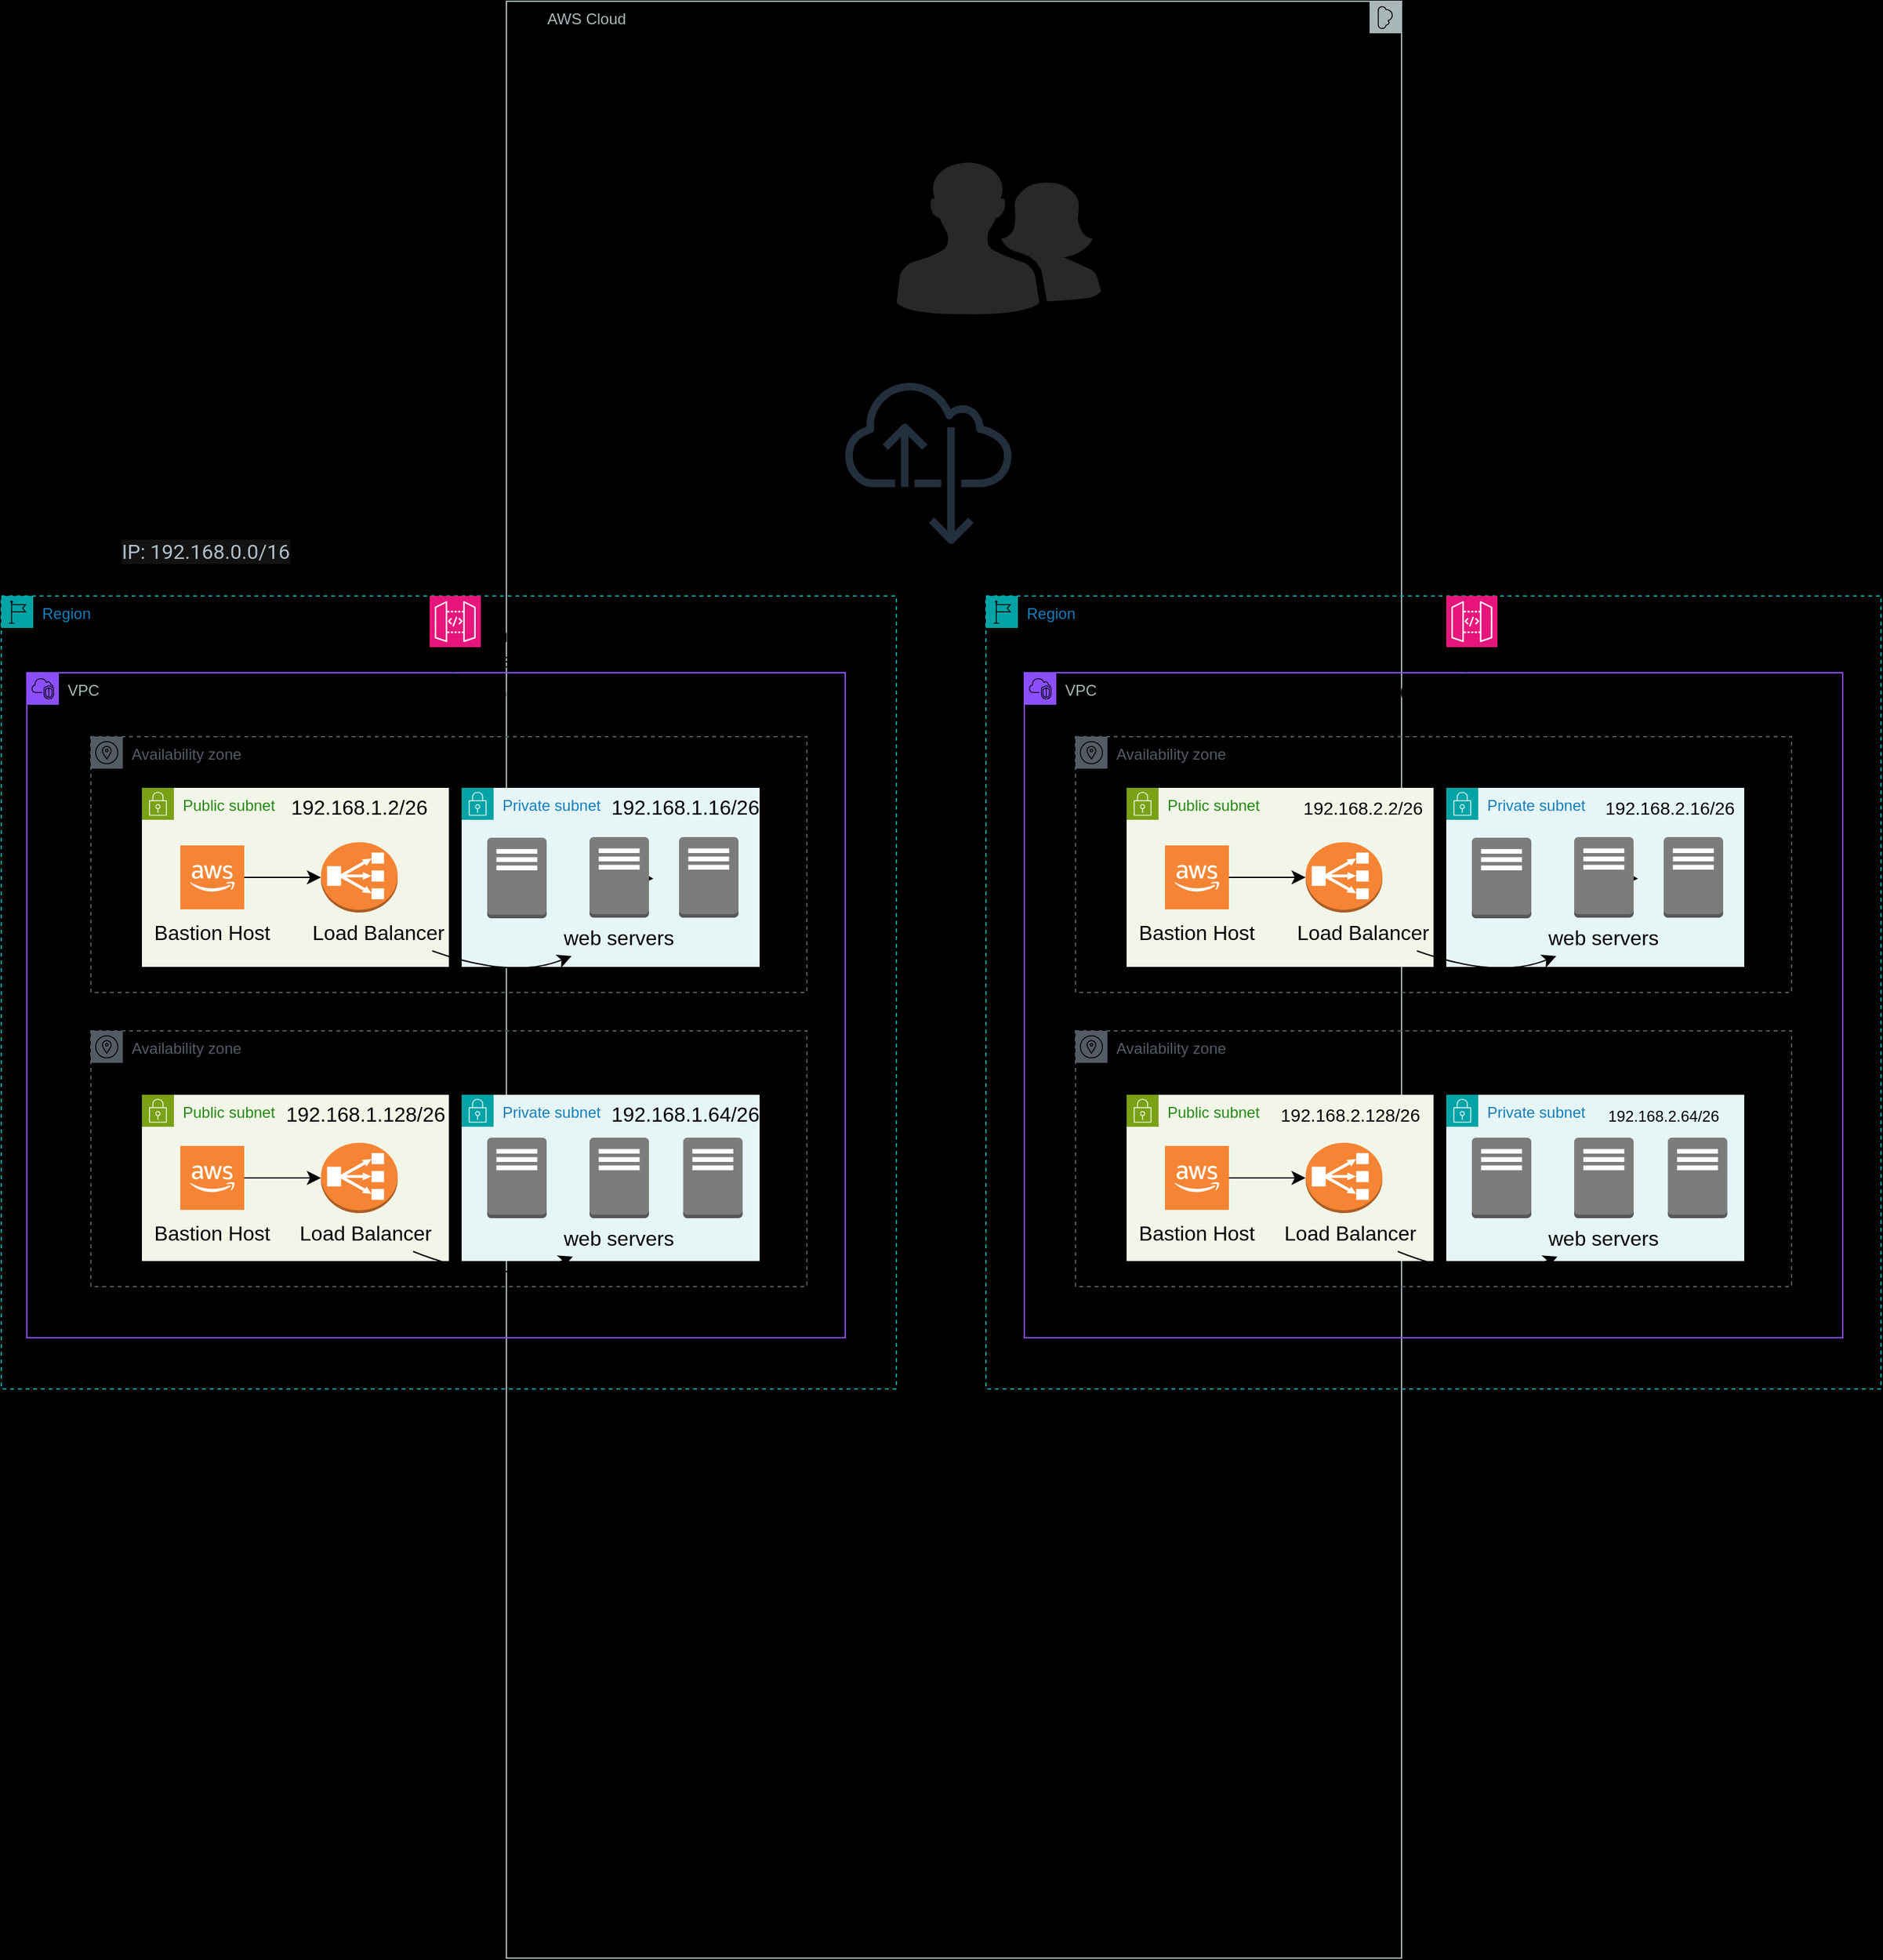 <mxfile version="26.2.13">
  <diagram name="Page-1" id="DRaX8vh2XQgeKRl0MnYT">
    <mxGraphModel dx="1122" dy="1158" grid="1" gridSize="10" guides="1" tooltips="1" connect="1" arrows="1" fold="1" page="0" pageScale="1" pageWidth="850" pageHeight="1100" background="light-dark(#000000,#000000)" math="0" shadow="0">
      <root>
        <mxCell id="0" />
        <mxCell id="1" parent="0" />
        <mxCell id="w3yPP5Zh4euitOC8Kssg-12" value="AWS Cloud" style="sketch=0;outlineConnect=0;gradientColor=none;html=1;whiteSpace=wrap;fontSize=12;fontStyle=0;shape=mxgraph.aws4.group;grIcon=mxgraph.aws4.group_aws_cloud;strokeColor=#AAB7B8;fillColor=none;verticalAlign=top;align=left;spacingLeft=30;fontColor=#AAB7B8;dashed=0;direction=south;" parent="1" vertex="1">
          <mxGeometry x="445" y="-135" width="700" height="1530" as="geometry" />
        </mxCell>
        <mxCell id="w3yPP5Zh4euitOC8Kssg-16" value="VPC" style="points=[[0,0],[0.25,0],[0.5,0],[0.75,0],[1,0],[1,0.25],[1,0.5],[1,0.75],[1,1],[0.75,1],[0.5,1],[0.25,1],[0,1],[0,0.75],[0,0.5],[0,0.25]];outlineConnect=0;gradientColor=none;html=1;whiteSpace=wrap;fontSize=12;fontStyle=0;container=1;pointerEvents=0;collapsible=0;recursiveResize=0;shape=mxgraph.aws4.group;grIcon=mxgraph.aws4.group_vpc2;strokeColor=#8C4FFF;fillColor=none;verticalAlign=top;align=left;spacingLeft=30;fontColor=#AAB7B8;dashed=0;" parent="1" vertex="1">
          <mxGeometry x="70" y="390" width="640" height="520" as="geometry" />
        </mxCell>
        <mxCell id="w3yPP5Zh4euitOC8Kssg-17" value="Region" style="points=[[0,0],[0.25,0],[0.5,0],[0.75,0],[1,0],[1,0.25],[1,0.5],[1,0.75],[1,1],[0.75,1],[0.5,1],[0.25,1],[0,1],[0,0.75],[0,0.5],[0,0.25]];outlineConnect=0;gradientColor=none;html=1;whiteSpace=wrap;fontSize=12;fontStyle=0;container=1;pointerEvents=0;collapsible=0;recursiveResize=0;shape=mxgraph.aws4.group;grIcon=mxgraph.aws4.group_region;strokeColor=#00A4A6;fillColor=none;verticalAlign=top;align=left;spacingLeft=30;fontColor=#147EBA;dashed=1;" parent="1" vertex="1">
          <mxGeometry x="50" y="330" width="700" height="620" as="geometry" />
        </mxCell>
        <mxCell id="w3yPP5Zh4euitOC8Kssg-19" value="Availability zone" style="sketch=0;outlineConnect=0;gradientColor=none;html=1;whiteSpace=wrap;fontSize=12;fontStyle=0;shape=mxgraph.aws4.group;grIcon=mxgraph.aws4.group_availability_zone;strokeColor=#545B64;fillColor=none;verticalAlign=top;align=left;spacingLeft=30;fontColor=#545B64;dashed=1;" parent="w3yPP5Zh4euitOC8Kssg-17" vertex="1">
          <mxGeometry x="70" y="110" width="560" height="200" as="geometry" />
        </mxCell>
        <mxCell id="w3yPP5Zh4euitOC8Kssg-20" value="Availability zone" style="sketch=0;outlineConnect=0;gradientColor=none;html=1;whiteSpace=wrap;fontSize=12;fontStyle=0;shape=mxgraph.aws4.group;grIcon=mxgraph.aws4.group_availability_zone;strokeColor=#545B64;fillColor=none;verticalAlign=top;align=left;spacingLeft=30;fontColor=#545B64;dashed=1;" parent="w3yPP5Zh4euitOC8Kssg-17" vertex="1">
          <mxGeometry x="70" y="340" width="560" height="200" as="geometry" />
        </mxCell>
        <mxCell id="w3yPP5Zh4euitOC8Kssg-21" value="Public subnet" style="points=[[0,0],[0.25,0],[0.5,0],[0.75,0],[1,0],[1,0.25],[1,0.5],[1,0.75],[1,1],[0.75,1],[0.5,1],[0.25,1],[0,1],[0,0.75],[0,0.5],[0,0.25]];outlineConnect=0;gradientColor=none;html=1;whiteSpace=wrap;fontSize=12;fontStyle=0;container=1;pointerEvents=0;collapsible=0;recursiveResize=0;shape=mxgraph.aws4.group;grIcon=mxgraph.aws4.group_security_group;grStroke=0;strokeColor=#7AA116;fillColor=#F2F6E8;verticalAlign=top;align=left;spacingLeft=30;fontColor=#248814;dashed=0;" parent="w3yPP5Zh4euitOC8Kssg-17" vertex="1">
          <mxGeometry x="110" y="150" width="240" height="140" as="geometry" />
        </mxCell>
        <mxCell id="w3yPP5Zh4euitOC8Kssg-25" value="" style="outlineConnect=0;dashed=0;verticalLabelPosition=bottom;verticalAlign=top;align=center;html=1;shape=mxgraph.aws3.cloud_2;fillColor=#F58534;gradientColor=none;" parent="w3yPP5Zh4euitOC8Kssg-21" vertex="1">
          <mxGeometry x="30" y="45" width="50" height="50" as="geometry" />
        </mxCell>
        <mxCell id="w3yPP5Zh4euitOC8Kssg-23" value="Private subnet" style="points=[[0,0],[0.25,0],[0.5,0],[0.75,0],[1,0],[1,0.25],[1,0.5],[1,0.75],[1,1],[0.75,1],[0.5,1],[0.25,1],[0,1],[0,0.75],[0,0.5],[0,0.25]];outlineConnect=0;gradientColor=none;html=1;whiteSpace=wrap;fontSize=12;fontStyle=0;container=1;pointerEvents=0;collapsible=0;recursiveResize=0;shape=mxgraph.aws4.group;grIcon=mxgraph.aws4.group_security_group;grStroke=0;strokeColor=#00A4A6;fillColor=#E6F6F7;verticalAlign=top;align=left;spacingLeft=30;fontColor=#147EBA;dashed=0;" parent="w3yPP5Zh4euitOC8Kssg-17" vertex="1">
          <mxGeometry x="360" y="150" width="233" height="140" as="geometry" />
        </mxCell>
        <mxCell id="w3yPP5Zh4euitOC8Kssg-28" value="" style="edgeStyle=none;curved=1;rounded=0;orthogonalLoop=1;jettySize=auto;html=1;fontSize=12;startSize=8;endSize=8;" parent="w3yPP5Zh4euitOC8Kssg-23" source="w3yPP5Zh4euitOC8Kssg-29" edge="1">
          <mxGeometry relative="1" as="geometry">
            <mxPoint x="150" y="71" as="targetPoint" />
          </mxGeometry>
        </mxCell>
        <mxCell id="w3yPP5Zh4euitOC8Kssg-26" value="" style="outlineConnect=0;dashed=0;verticalLabelPosition=bottom;verticalAlign=top;align=center;html=1;shape=mxgraph.aws3.traditional_server;fillColor=#7D7C7C;gradientColor=none;" parent="w3yPP5Zh4euitOC8Kssg-23" vertex="1">
          <mxGeometry x="20" y="39" width="46.5" height="63" as="geometry" />
        </mxCell>
        <mxCell id="w3yPP5Zh4euitOC8Kssg-27" value="" style="outlineConnect=0;dashed=0;verticalLabelPosition=bottom;verticalAlign=top;align=center;html=1;shape=mxgraph.aws3.traditional_server;fillColor=#7D7C7C;gradientColor=none;" parent="w3yPP5Zh4euitOC8Kssg-23" vertex="1">
          <mxGeometry x="170" y="38.5" width="46.5" height="63" as="geometry" />
        </mxCell>
        <mxCell id="w3yPP5Zh4euitOC8Kssg-29" value="" style="outlineConnect=0;dashed=0;verticalLabelPosition=bottom;verticalAlign=top;align=center;html=1;shape=mxgraph.aws3.traditional_server;fillColor=#7D7C7C;gradientColor=none;" parent="w3yPP5Zh4euitOC8Kssg-23" vertex="1">
          <mxGeometry x="100" y="38.5" width="46.5" height="63" as="geometry" />
        </mxCell>
        <mxCell id="w3yPP5Zh4euitOC8Kssg-24" value="" style="outlineConnect=0;dashed=0;verticalLabelPosition=bottom;verticalAlign=top;align=center;html=1;shape=mxgraph.aws3.classic_load_balancer;fillColor=#F58534;gradientColor=none;" parent="w3yPP5Zh4euitOC8Kssg-17" vertex="1">
          <mxGeometry x="250" y="192.5" width="60" height="55" as="geometry" />
        </mxCell>
        <mxCell id="w3yPP5Zh4euitOC8Kssg-33" value="" style="edgeStyle=none;curved=1;rounded=0;orthogonalLoop=1;jettySize=auto;html=1;fontSize=12;startSize=8;endSize=8;" parent="w3yPP5Zh4euitOC8Kssg-17" source="w3yPP5Zh4euitOC8Kssg-25" target="w3yPP5Zh4euitOC8Kssg-24" edge="1">
          <mxGeometry relative="1" as="geometry" />
        </mxCell>
        <mxCell id="w3yPP5Zh4euitOC8Kssg-34" value="Bastion Host" style="text;strokeColor=none;fillColor=none;html=1;align=center;verticalAlign=middle;whiteSpace=wrap;rounded=0;fontSize=16;" parent="w3yPP5Zh4euitOC8Kssg-17" vertex="1">
          <mxGeometry x="110" y="247.5" width="110" height="30" as="geometry" />
        </mxCell>
        <mxCell id="w3yPP5Zh4euitOC8Kssg-95" value="" style="edgeStyle=none;curved=1;rounded=0;orthogonalLoop=1;jettySize=auto;html=1;fontSize=12;startSize=8;endSize=8;" parent="w3yPP5Zh4euitOC8Kssg-17" source="w3yPP5Zh4euitOC8Kssg-35" target="w3yPP5Zh4euitOC8Kssg-36" edge="1">
          <mxGeometry relative="1" as="geometry">
            <Array as="points">
              <mxPoint x="400" y="300" />
            </Array>
          </mxGeometry>
        </mxCell>
        <mxCell id="w3yPP5Zh4euitOC8Kssg-35" value="Load Balancer" style="text;strokeColor=none;fillColor=none;html=1;align=center;verticalAlign=middle;whiteSpace=wrap;rounded=0;fontSize=16;" parent="w3yPP5Zh4euitOC8Kssg-17" vertex="1">
          <mxGeometry x="230" y="247.5" width="130" height="30" as="geometry" />
        </mxCell>
        <mxCell id="w3yPP5Zh4euitOC8Kssg-36" value="web servers" style="text;strokeColor=none;fillColor=none;html=1;align=center;verticalAlign=middle;whiteSpace=wrap;rounded=0;fontSize=16;" parent="w3yPP5Zh4euitOC8Kssg-17" vertex="1">
          <mxGeometry x="433.25" y="251.5" width="100" height="30" as="geometry" />
        </mxCell>
        <mxCell id="w3yPP5Zh4euitOC8Kssg-111" value="Public subnet" style="points=[[0,0],[0.25,0],[0.5,0],[0.75,0],[1,0],[1,0.25],[1,0.5],[1,0.75],[1,1],[0.75,1],[0.5,1],[0.25,1],[0,1],[0,0.75],[0,0.5],[0,0.25]];outlineConnect=0;gradientColor=none;html=1;whiteSpace=wrap;fontSize=12;fontStyle=0;container=1;pointerEvents=0;collapsible=0;recursiveResize=0;shape=mxgraph.aws4.group;grIcon=mxgraph.aws4.group_security_group;grStroke=0;strokeColor=#7AA116;fillColor=#F2F6E8;verticalAlign=top;align=left;spacingLeft=30;fontColor=#248814;dashed=0;" parent="w3yPP5Zh4euitOC8Kssg-17" vertex="1">
          <mxGeometry x="110" y="390" width="240" height="130" as="geometry" />
        </mxCell>
        <mxCell id="w3yPP5Zh4euitOC8Kssg-114" value="" style="outlineConnect=0;dashed=0;verticalLabelPosition=bottom;verticalAlign=top;align=center;html=1;shape=mxgraph.aws3.cloud_2;fillColor=#F58534;gradientColor=none;" parent="w3yPP5Zh4euitOC8Kssg-111" vertex="1">
          <mxGeometry x="30" y="40" width="50" height="50" as="geometry" />
        </mxCell>
        <mxCell id="XxBnNCMZjYWkJaXcYATF-3" value="192.168.1.128/26" style="text;strokeColor=none;fillColor=none;html=1;align=center;verticalAlign=middle;whiteSpace=wrap;rounded=0;fontSize=16;" vertex="1" parent="w3yPP5Zh4euitOC8Kssg-111">
          <mxGeometry x="120" width="110" height="30" as="geometry" />
        </mxCell>
        <mxCell id="w3yPP5Zh4euitOC8Kssg-113" value="Private subnet" style="points=[[0,0],[0.25,0],[0.5,0],[0.75,0],[1,0],[1,0.25],[1,0.5],[1,0.75],[1,1],[0.75,1],[0.5,1],[0.25,1],[0,1],[0,0.75],[0,0.5],[0,0.25]];outlineConnect=0;gradientColor=none;html=1;whiteSpace=wrap;fontSize=12;fontStyle=0;container=1;pointerEvents=0;collapsible=0;recursiveResize=0;shape=mxgraph.aws4.group;grIcon=mxgraph.aws4.group_security_group;grStroke=0;strokeColor=#00A4A6;fillColor=#E6F6F7;verticalAlign=top;align=left;spacingLeft=30;fontColor=#147EBA;dashed=0;" parent="w3yPP5Zh4euitOC8Kssg-17" vertex="1">
          <mxGeometry x="360" y="390" width="233" height="130" as="geometry" />
        </mxCell>
        <mxCell id="w3yPP5Zh4euitOC8Kssg-139" value="" style="outlineConnect=0;dashed=0;verticalLabelPosition=bottom;verticalAlign=top;align=center;html=1;shape=mxgraph.aws3.traditional_server;fillColor=#7D7C7C;gradientColor=none;" parent="w3yPP5Zh4euitOC8Kssg-113" vertex="1">
          <mxGeometry x="173.25" y="33.5" width="46.5" height="63" as="geometry" />
        </mxCell>
        <mxCell id="w3yPP5Zh4euitOC8Kssg-138" value="" style="outlineConnect=0;dashed=0;verticalLabelPosition=bottom;verticalAlign=top;align=center;html=1;shape=mxgraph.aws3.traditional_server;fillColor=#7D7C7C;gradientColor=none;" parent="w3yPP5Zh4euitOC8Kssg-113" vertex="1">
          <mxGeometry x="100" y="33.5" width="46.5" height="63" as="geometry" />
        </mxCell>
        <mxCell id="w3yPP5Zh4euitOC8Kssg-115" value="" style="outlineConnect=0;dashed=0;verticalLabelPosition=bottom;verticalAlign=top;align=center;html=1;shape=mxgraph.aws3.classic_load_balancer;fillColor=#F58534;gradientColor=none;" parent="w3yPP5Zh4euitOC8Kssg-17" vertex="1">
          <mxGeometry x="250" y="427.5" width="60" height="55" as="geometry" />
        </mxCell>
        <mxCell id="w3yPP5Zh4euitOC8Kssg-116" value="" style="outlineConnect=0;dashed=0;verticalLabelPosition=bottom;verticalAlign=top;align=center;html=1;shape=mxgraph.aws3.traditional_server;fillColor=#7D7C7C;gradientColor=none;" parent="w3yPP5Zh4euitOC8Kssg-17" vertex="1">
          <mxGeometry x="380" y="423.5" width="46.5" height="63" as="geometry" />
        </mxCell>
        <mxCell id="w3yPP5Zh4euitOC8Kssg-140" value="Bastion Host" style="text;strokeColor=none;fillColor=none;html=1;align=center;verticalAlign=middle;whiteSpace=wrap;rounded=0;fontSize=16;" parent="w3yPP5Zh4euitOC8Kssg-17" vertex="1">
          <mxGeometry x="110" y="482.5" width="110" height="30" as="geometry" />
        </mxCell>
        <mxCell id="w3yPP5Zh4euitOC8Kssg-143" value="" style="edgeStyle=none;curved=1;rounded=0;orthogonalLoop=1;jettySize=auto;html=1;fontSize=12;startSize=8;endSize=8;" parent="w3yPP5Zh4euitOC8Kssg-17" source="w3yPP5Zh4euitOC8Kssg-141" target="w3yPP5Zh4euitOC8Kssg-142" edge="1">
          <mxGeometry relative="1" as="geometry">
            <Array as="points">
              <mxPoint x="390" y="540" />
            </Array>
          </mxGeometry>
        </mxCell>
        <mxCell id="w3yPP5Zh4euitOC8Kssg-141" value="Load Balancer" style="text;strokeColor=none;fillColor=none;html=1;align=center;verticalAlign=middle;whiteSpace=wrap;rounded=0;fontSize=16;" parent="w3yPP5Zh4euitOC8Kssg-17" vertex="1">
          <mxGeometry x="220" y="482.5" width="130" height="30" as="geometry" />
        </mxCell>
        <mxCell id="w3yPP5Zh4euitOC8Kssg-142" value="web servers" style="text;strokeColor=none;fillColor=none;html=1;align=center;verticalAlign=middle;whiteSpace=wrap;rounded=0;fontSize=16;" parent="w3yPP5Zh4euitOC8Kssg-17" vertex="1">
          <mxGeometry x="433.25" y="486.5" width="100" height="30" as="geometry" />
        </mxCell>
        <mxCell id="w3yPP5Zh4euitOC8Kssg-145" value="" style="edgeStyle=none;curved=1;rounded=0;orthogonalLoop=1;jettySize=auto;html=1;fontSize=12;startSize=8;endSize=8;" parent="w3yPP5Zh4euitOC8Kssg-17" source="w3yPP5Zh4euitOC8Kssg-114" target="w3yPP5Zh4euitOC8Kssg-115" edge="1">
          <mxGeometry relative="1" as="geometry" />
        </mxCell>
        <mxCell id="w3yPP5Zh4euitOC8Kssg-179" value="" style="sketch=0;points=[[0,0,0],[0.25,0,0],[0.5,0,0],[0.75,0,0],[1,0,0],[0,1,0],[0.25,1,0],[0.5,1,0],[0.75,1,0],[1,1,0],[0,0.25,0],[0,0.5,0],[0,0.75,0],[1,0.25,0],[1,0.5,0],[1,0.75,0]];outlineConnect=0;fontColor=#232F3E;fillColor=#E7157B;strokeColor=#ffffff;dashed=0;verticalLabelPosition=bottom;verticalAlign=top;align=center;html=1;fontSize=12;fontStyle=0;aspect=fixed;shape=mxgraph.aws4.resourceIcon;resIcon=mxgraph.aws4.api_gateway;" parent="w3yPP5Zh4euitOC8Kssg-17" vertex="1">
          <mxGeometry x="335" width="40" height="40" as="geometry" />
        </mxCell>
        <mxCell id="w3yPP5Zh4euitOC8Kssg-183" value="Canada Central Region" style="text;strokeColor=none;fillColor=none;html=1;align=center;verticalAlign=middle;whiteSpace=wrap;rounded=0;fontSize=16;" parent="w3yPP5Zh4euitOC8Kssg-17" vertex="1">
          <mxGeometry x="85" width="175" height="30" as="geometry" />
        </mxCell>
        <mxCell id="XxBnNCMZjYWkJaXcYATF-1" value="192.168.1.2/26" style="text;strokeColor=none;fillColor=none;html=1;align=center;verticalAlign=middle;whiteSpace=wrap;rounded=0;fontSize=16;" vertex="1" parent="w3yPP5Zh4euitOC8Kssg-17">
          <mxGeometry x="225" y="150" width="110" height="30" as="geometry" />
        </mxCell>
        <mxCell id="XxBnNCMZjYWkJaXcYATF-2" value="192.168.1.16/26" style="text;strokeColor=none;fillColor=none;html=1;align=center;verticalAlign=middle;whiteSpace=wrap;rounded=0;fontSize=16;" vertex="1" parent="w3yPP5Zh4euitOC8Kssg-17">
          <mxGeometry x="480" y="150" width="110" height="30" as="geometry" />
        </mxCell>
        <mxCell id="XxBnNCMZjYWkJaXcYATF-4" value="192.168.1.64/26" style="text;strokeColor=none;fillColor=none;html=1;align=center;verticalAlign=middle;whiteSpace=wrap;rounded=0;fontSize=16;" vertex="1" parent="w3yPP5Zh4euitOC8Kssg-17">
          <mxGeometry x="480" y="390" width="110" height="30" as="geometry" />
        </mxCell>
        <mxCell id="XxBnNCMZjYWkJaXcYATF-5" style="edgeStyle=none;curved=1;rounded=0;orthogonalLoop=1;jettySize=auto;html=1;exitX=0.5;exitY=0;exitDx=0;exitDy=0;fontSize=12;startSize=8;endSize=8;" edge="1" parent="w3yPP5Zh4euitOC8Kssg-17" source="XxBnNCMZjYWkJaXcYATF-4" target="XxBnNCMZjYWkJaXcYATF-4">
          <mxGeometry relative="1" as="geometry" />
        </mxCell>
        <mxCell id="w3yPP5Zh4euitOC8Kssg-146" value="Region" style="points=[[0,0],[0.25,0],[0.5,0],[0.75,0],[1,0],[1,0.25],[1,0.5],[1,0.75],[1,1],[0.75,1],[0.5,1],[0.25,1],[0,1],[0,0.75],[0,0.5],[0,0.25]];outlineConnect=0;gradientColor=none;html=1;whiteSpace=wrap;fontSize=12;fontStyle=0;container=1;pointerEvents=0;collapsible=0;recursiveResize=0;shape=mxgraph.aws4.group;grIcon=mxgraph.aws4.group_region;strokeColor=#00A4A6;fillColor=none;verticalAlign=top;align=left;spacingLeft=30;fontColor=#147EBA;dashed=1;" parent="1" vertex="1">
          <mxGeometry x="820" y="330" width="700" height="620" as="geometry" />
        </mxCell>
        <mxCell id="w3yPP5Zh4euitOC8Kssg-147" value="Availability zone" style="sketch=0;outlineConnect=0;gradientColor=none;html=1;whiteSpace=wrap;fontSize=12;fontStyle=0;shape=mxgraph.aws4.group;grIcon=mxgraph.aws4.group_availability_zone;strokeColor=#545B64;fillColor=none;verticalAlign=top;align=left;spacingLeft=30;fontColor=#545B64;dashed=1;" parent="w3yPP5Zh4euitOC8Kssg-146" vertex="1">
          <mxGeometry x="70" y="110" width="560" height="200" as="geometry" />
        </mxCell>
        <mxCell id="w3yPP5Zh4euitOC8Kssg-148" value="Availability zone" style="sketch=0;outlineConnect=0;gradientColor=none;html=1;whiteSpace=wrap;fontSize=12;fontStyle=0;shape=mxgraph.aws4.group;grIcon=mxgraph.aws4.group_availability_zone;strokeColor=#545B64;fillColor=none;verticalAlign=top;align=left;spacingLeft=30;fontColor=#545B64;dashed=1;" parent="w3yPP5Zh4euitOC8Kssg-146" vertex="1">
          <mxGeometry x="70" y="340" width="560" height="200" as="geometry" />
        </mxCell>
        <mxCell id="w3yPP5Zh4euitOC8Kssg-149" value="Public subnet" style="points=[[0,0],[0.25,0],[0.5,0],[0.75,0],[1,0],[1,0.25],[1,0.5],[1,0.75],[1,1],[0.75,1],[0.5,1],[0.25,1],[0,1],[0,0.75],[0,0.5],[0,0.25]];outlineConnect=0;gradientColor=none;html=1;whiteSpace=wrap;fontSize=12;fontStyle=0;container=1;pointerEvents=0;collapsible=0;recursiveResize=0;shape=mxgraph.aws4.group;grIcon=mxgraph.aws4.group_security_group;grStroke=0;strokeColor=#7AA116;fillColor=#F2F6E8;verticalAlign=top;align=left;spacingLeft=30;fontColor=#248814;dashed=0;" parent="w3yPP5Zh4euitOC8Kssg-146" vertex="1">
          <mxGeometry x="110" y="150" width="240" height="140" as="geometry" />
        </mxCell>
        <mxCell id="w3yPP5Zh4euitOC8Kssg-150" value="" style="outlineConnect=0;dashed=0;verticalLabelPosition=bottom;verticalAlign=top;align=center;html=1;shape=mxgraph.aws3.cloud_2;fillColor=#F58534;gradientColor=none;" parent="w3yPP5Zh4euitOC8Kssg-149" vertex="1">
          <mxGeometry x="30" y="45" width="50" height="50" as="geometry" />
        </mxCell>
        <mxCell id="w3yPP5Zh4euitOC8Kssg-151" value="Private subnet" style="points=[[0,0],[0.25,0],[0.5,0],[0.75,0],[1,0],[1,0.25],[1,0.5],[1,0.75],[1,1],[0.75,1],[0.5,1],[0.25,1],[0,1],[0,0.75],[0,0.5],[0,0.25]];outlineConnect=0;gradientColor=none;html=1;whiteSpace=wrap;fontSize=12;fontStyle=0;container=1;pointerEvents=0;collapsible=0;recursiveResize=0;shape=mxgraph.aws4.group;grIcon=mxgraph.aws4.group_security_group;grStroke=0;strokeColor=#00A4A6;fillColor=#E6F6F7;verticalAlign=top;align=left;spacingLeft=30;fontColor=#147EBA;dashed=0;" parent="w3yPP5Zh4euitOC8Kssg-146" vertex="1">
          <mxGeometry x="360" y="150" width="233" height="140" as="geometry" />
        </mxCell>
        <mxCell id="w3yPP5Zh4euitOC8Kssg-152" value="" style="edgeStyle=none;curved=1;rounded=0;orthogonalLoop=1;jettySize=auto;html=1;fontSize=12;startSize=8;endSize=8;" parent="w3yPP5Zh4euitOC8Kssg-151" source="w3yPP5Zh4euitOC8Kssg-155" edge="1">
          <mxGeometry relative="1" as="geometry">
            <mxPoint x="150" y="71" as="targetPoint" />
          </mxGeometry>
        </mxCell>
        <mxCell id="w3yPP5Zh4euitOC8Kssg-153" value="" style="outlineConnect=0;dashed=0;verticalLabelPosition=bottom;verticalAlign=top;align=center;html=1;shape=mxgraph.aws3.traditional_server;fillColor=#7D7C7C;gradientColor=none;" parent="w3yPP5Zh4euitOC8Kssg-151" vertex="1">
          <mxGeometry x="20" y="39" width="46.5" height="63" as="geometry" />
        </mxCell>
        <mxCell id="w3yPP5Zh4euitOC8Kssg-154" value="" style="outlineConnect=0;dashed=0;verticalLabelPosition=bottom;verticalAlign=top;align=center;html=1;shape=mxgraph.aws3.traditional_server;fillColor=#7D7C7C;gradientColor=none;" parent="w3yPP5Zh4euitOC8Kssg-151" vertex="1">
          <mxGeometry x="170" y="38.5" width="46.5" height="63" as="geometry" />
        </mxCell>
        <mxCell id="w3yPP5Zh4euitOC8Kssg-155" value="" style="outlineConnect=0;dashed=0;verticalLabelPosition=bottom;verticalAlign=top;align=center;html=1;shape=mxgraph.aws3.traditional_server;fillColor=#7D7C7C;gradientColor=none;" parent="w3yPP5Zh4euitOC8Kssg-151" vertex="1">
          <mxGeometry x="100" y="38.5" width="46.5" height="63" as="geometry" />
        </mxCell>
        <mxCell id="w3yPP5Zh4euitOC8Kssg-156" value="" style="outlineConnect=0;dashed=0;verticalLabelPosition=bottom;verticalAlign=top;align=center;html=1;shape=mxgraph.aws3.classic_load_balancer;fillColor=#F58534;gradientColor=none;" parent="w3yPP5Zh4euitOC8Kssg-146" vertex="1">
          <mxGeometry x="250" y="192.5" width="60" height="55" as="geometry" />
        </mxCell>
        <mxCell id="w3yPP5Zh4euitOC8Kssg-157" value="" style="edgeStyle=none;curved=1;rounded=0;orthogonalLoop=1;jettySize=auto;html=1;fontSize=12;startSize=8;endSize=8;" parent="w3yPP5Zh4euitOC8Kssg-146" source="w3yPP5Zh4euitOC8Kssg-150" target="w3yPP5Zh4euitOC8Kssg-156" edge="1">
          <mxGeometry relative="1" as="geometry" />
        </mxCell>
        <mxCell id="w3yPP5Zh4euitOC8Kssg-158" value="Bastion Host" style="text;strokeColor=none;fillColor=none;html=1;align=center;verticalAlign=middle;whiteSpace=wrap;rounded=0;fontSize=16;" parent="w3yPP5Zh4euitOC8Kssg-146" vertex="1">
          <mxGeometry x="110" y="247.5" width="110" height="30" as="geometry" />
        </mxCell>
        <mxCell id="w3yPP5Zh4euitOC8Kssg-159" value="" style="edgeStyle=none;curved=1;rounded=0;orthogonalLoop=1;jettySize=auto;html=1;fontSize=12;startSize=8;endSize=8;" parent="w3yPP5Zh4euitOC8Kssg-146" source="w3yPP5Zh4euitOC8Kssg-160" target="w3yPP5Zh4euitOC8Kssg-161" edge="1">
          <mxGeometry relative="1" as="geometry">
            <Array as="points">
              <mxPoint x="400" y="300" />
            </Array>
          </mxGeometry>
        </mxCell>
        <mxCell id="w3yPP5Zh4euitOC8Kssg-160" value="Load Balancer" style="text;strokeColor=none;fillColor=none;html=1;align=center;verticalAlign=middle;whiteSpace=wrap;rounded=0;fontSize=16;" parent="w3yPP5Zh4euitOC8Kssg-146" vertex="1">
          <mxGeometry x="230" y="247.5" width="130" height="30" as="geometry" />
        </mxCell>
        <mxCell id="w3yPP5Zh4euitOC8Kssg-161" value="web servers" style="text;strokeColor=none;fillColor=none;html=1;align=center;verticalAlign=middle;whiteSpace=wrap;rounded=0;fontSize=16;" parent="w3yPP5Zh4euitOC8Kssg-146" vertex="1">
          <mxGeometry x="433.25" y="251.5" width="100" height="30" as="geometry" />
        </mxCell>
        <mxCell id="w3yPP5Zh4euitOC8Kssg-162" value="Public subnet" style="points=[[0,0],[0.25,0],[0.5,0],[0.75,0],[1,0],[1,0.25],[1,0.5],[1,0.75],[1,1],[0.75,1],[0.5,1],[0.25,1],[0,1],[0,0.75],[0,0.5],[0,0.25]];outlineConnect=0;gradientColor=none;html=1;whiteSpace=wrap;fontSize=12;fontStyle=0;container=1;pointerEvents=0;collapsible=0;recursiveResize=0;shape=mxgraph.aws4.group;grIcon=mxgraph.aws4.group_security_group;grStroke=0;strokeColor=#7AA116;fillColor=#F2F6E8;verticalAlign=top;align=left;spacingLeft=30;fontColor=#248814;dashed=0;" parent="w3yPP5Zh4euitOC8Kssg-146" vertex="1">
          <mxGeometry x="110" y="390" width="240" height="130" as="geometry" />
        </mxCell>
        <mxCell id="w3yPP5Zh4euitOC8Kssg-163" value="" style="outlineConnect=0;dashed=0;verticalLabelPosition=bottom;verticalAlign=top;align=center;html=1;shape=mxgraph.aws3.cloud_2;fillColor=#F58534;gradientColor=none;" parent="w3yPP5Zh4euitOC8Kssg-162" vertex="1">
          <mxGeometry x="30" y="40" width="50" height="50" as="geometry" />
        </mxCell>
        <mxCell id="w3yPP5Zh4euitOC8Kssg-164" value="Private subnet" style="points=[[0,0],[0.25,0],[0.5,0],[0.75,0],[1,0],[1,0.25],[1,0.5],[1,0.75],[1,1],[0.75,1],[0.5,1],[0.25,1],[0,1],[0,0.75],[0,0.5],[0,0.25]];outlineConnect=0;gradientColor=none;html=1;whiteSpace=wrap;fontSize=12;fontStyle=0;container=1;pointerEvents=0;collapsible=0;recursiveResize=0;shape=mxgraph.aws4.group;grIcon=mxgraph.aws4.group_security_group;grStroke=0;strokeColor=#00A4A6;fillColor=#E6F6F7;verticalAlign=top;align=left;spacingLeft=30;fontColor=#147EBA;dashed=0;" parent="w3yPP5Zh4euitOC8Kssg-146" vertex="1">
          <mxGeometry x="360" y="390" width="233" height="130" as="geometry" />
        </mxCell>
        <mxCell id="w3yPP5Zh4euitOC8Kssg-165" value="" style="outlineConnect=0;dashed=0;verticalLabelPosition=bottom;verticalAlign=top;align=center;html=1;shape=mxgraph.aws3.traditional_server;fillColor=#7D7C7C;gradientColor=none;" parent="w3yPP5Zh4euitOC8Kssg-164" vertex="1">
          <mxGeometry x="173.25" y="33.5" width="46.5" height="63" as="geometry" />
        </mxCell>
        <mxCell id="w3yPP5Zh4euitOC8Kssg-166" value="" style="outlineConnect=0;dashed=0;verticalLabelPosition=bottom;verticalAlign=top;align=center;html=1;shape=mxgraph.aws3.traditional_server;fillColor=#7D7C7C;gradientColor=none;" parent="w3yPP5Zh4euitOC8Kssg-164" vertex="1">
          <mxGeometry x="100" y="33.5" width="46.5" height="63" as="geometry" />
        </mxCell>
        <mxCell id="w3yPP5Zh4euitOC8Kssg-167" value="" style="outlineConnect=0;dashed=0;verticalLabelPosition=bottom;verticalAlign=top;align=center;html=1;shape=mxgraph.aws3.classic_load_balancer;fillColor=#F58534;gradientColor=none;" parent="w3yPP5Zh4euitOC8Kssg-146" vertex="1">
          <mxGeometry x="250" y="427.5" width="60" height="55" as="geometry" />
        </mxCell>
        <mxCell id="w3yPP5Zh4euitOC8Kssg-168" value="" style="outlineConnect=0;dashed=0;verticalLabelPosition=bottom;verticalAlign=top;align=center;html=1;shape=mxgraph.aws3.traditional_server;fillColor=#7D7C7C;gradientColor=none;" parent="w3yPP5Zh4euitOC8Kssg-146" vertex="1">
          <mxGeometry x="380" y="423.5" width="46.5" height="63" as="geometry" />
        </mxCell>
        <mxCell id="w3yPP5Zh4euitOC8Kssg-169" value="Bastion Host" style="text;strokeColor=none;fillColor=none;html=1;align=center;verticalAlign=middle;whiteSpace=wrap;rounded=0;fontSize=16;" parent="w3yPP5Zh4euitOC8Kssg-146" vertex="1">
          <mxGeometry x="110" y="482.5" width="110" height="30" as="geometry" />
        </mxCell>
        <mxCell id="w3yPP5Zh4euitOC8Kssg-170" value="" style="edgeStyle=none;curved=1;rounded=0;orthogonalLoop=1;jettySize=auto;html=1;fontSize=12;startSize=8;endSize=8;" parent="w3yPP5Zh4euitOC8Kssg-146" source="w3yPP5Zh4euitOC8Kssg-171" target="w3yPP5Zh4euitOC8Kssg-172" edge="1">
          <mxGeometry relative="1" as="geometry">
            <Array as="points">
              <mxPoint x="390" y="540" />
            </Array>
          </mxGeometry>
        </mxCell>
        <mxCell id="w3yPP5Zh4euitOC8Kssg-171" value="Load Balancer" style="text;strokeColor=none;fillColor=none;html=1;align=center;verticalAlign=middle;whiteSpace=wrap;rounded=0;fontSize=16;" parent="w3yPP5Zh4euitOC8Kssg-146" vertex="1">
          <mxGeometry x="220" y="482.5" width="130" height="30" as="geometry" />
        </mxCell>
        <mxCell id="w3yPP5Zh4euitOC8Kssg-172" value="web servers" style="text;strokeColor=none;fillColor=none;html=1;align=center;verticalAlign=middle;whiteSpace=wrap;rounded=0;fontSize=16;" parent="w3yPP5Zh4euitOC8Kssg-146" vertex="1">
          <mxGeometry x="433.25" y="486.5" width="100" height="30" as="geometry" />
        </mxCell>
        <mxCell id="w3yPP5Zh4euitOC8Kssg-173" value="" style="edgeStyle=none;curved=1;rounded=0;orthogonalLoop=1;jettySize=auto;html=1;fontSize=12;startSize=8;endSize=8;" parent="w3yPP5Zh4euitOC8Kssg-146" source="w3yPP5Zh4euitOC8Kssg-163" target="w3yPP5Zh4euitOC8Kssg-167" edge="1">
          <mxGeometry relative="1" as="geometry" />
        </mxCell>
        <mxCell id="w3yPP5Zh4euitOC8Kssg-189" value="Internet Gateway" style="text;strokeColor=none;fillColor=none;html=1;align=center;verticalAlign=middle;whiteSpace=wrap;rounded=0;fontSize=16;" parent="w3yPP5Zh4euitOC8Kssg-146" vertex="1">
          <mxGeometry x="380" y="20" width="120" height="30" as="geometry" />
        </mxCell>
        <mxCell id="XxBnNCMZjYWkJaXcYATF-6" value="&lt;font style=&quot;font-size: 14px;&quot;&gt;192.168.2.16/26&lt;/font&gt;" style="text;strokeColor=none;fillColor=none;html=1;align=center;verticalAlign=middle;whiteSpace=wrap;rounded=0;fontSize=16;" vertex="1" parent="w3yPP5Zh4euitOC8Kssg-146">
          <mxGeometry x="480" y="150" width="110" height="30" as="geometry" />
        </mxCell>
        <mxCell id="XxBnNCMZjYWkJaXcYATF-8" value="&lt;font style=&quot;font-size: 14px;&quot;&gt;192.168.2.2/26&lt;/font&gt;" style="text;strokeColor=none;fillColor=none;html=1;align=center;verticalAlign=middle;whiteSpace=wrap;rounded=0;fontSize=16;direction=south;" vertex="1" parent="w3yPP5Zh4euitOC8Kssg-146">
          <mxGeometry x="280" y="110" width="30" height="110" as="geometry" />
        </mxCell>
        <mxCell id="XxBnNCMZjYWkJaXcYATF-9" value="&lt;font style=&quot;font-size: 14px;&quot;&gt;192.168.2.128/26&lt;/font&gt;" style="text;strokeColor=none;fillColor=none;html=1;align=center;verticalAlign=middle;whiteSpace=wrap;rounded=0;fontSize=16;" vertex="1" parent="w3yPP5Zh4euitOC8Kssg-146">
          <mxGeometry x="230" y="390" width="110" height="30" as="geometry" />
        </mxCell>
        <mxCell id="w3yPP5Zh4euitOC8Kssg-174" value="VPC" style="points=[[0,0],[0.25,0],[0.5,0],[0.75,0],[1,0],[1,0.25],[1,0.5],[1,0.75],[1,1],[0.75,1],[0.5,1],[0.25,1],[0,1],[0,0.75],[0,0.5],[0,0.25]];outlineConnect=0;gradientColor=none;html=1;whiteSpace=wrap;fontSize=12;fontStyle=0;container=1;pointerEvents=0;collapsible=0;recursiveResize=0;shape=mxgraph.aws4.group;grIcon=mxgraph.aws4.group_vpc2;strokeColor=#8C4FFF;fillColor=none;verticalAlign=top;align=left;spacingLeft=30;fontColor=#AAB7B8;dashed=0;" parent="1" vertex="1">
          <mxGeometry x="850" y="390" width="640" height="520" as="geometry" />
        </mxCell>
        <mxCell id="w3yPP5Zh4euitOC8Kssg-188" value="Joe West Central VPC (192.168.2.0/24)&lt;div&gt;&lt;br&gt;&lt;/div&gt;" style="text;strokeColor=none;fillColor=none;html=1;align=center;verticalAlign=middle;whiteSpace=wrap;rounded=0;fontSize=16;" parent="w3yPP5Zh4euitOC8Kssg-174" vertex="1">
          <mxGeometry x="60" y="10" width="330" height="30" as="geometry" />
        </mxCell>
        <mxCell id="XxBnNCMZjYWkJaXcYATF-10" value="&lt;font style=&quot;font-size: 12px;&quot;&gt;192.168.2.64/26&lt;/font&gt;" style="text;strokeColor=none;fillColor=none;html=1;align=center;verticalAlign=middle;whiteSpace=wrap;rounded=0;fontSize=16;" vertex="1" parent="w3yPP5Zh4euitOC8Kssg-174">
          <mxGeometry x="450" y="335" width="100" height="20" as="geometry" />
        </mxCell>
        <mxCell id="XxBnNCMZjYWkJaXcYATF-11" style="edgeStyle=none;curved=1;rounded=0;orthogonalLoop=1;jettySize=auto;html=1;exitX=0.75;exitY=1;exitDx=0;exitDy=0;fontSize=12;startSize=8;endSize=8;" edge="1" parent="w3yPP5Zh4euitOC8Kssg-174" source="XxBnNCMZjYWkJaXcYATF-10" target="XxBnNCMZjYWkJaXcYATF-10">
          <mxGeometry relative="1" as="geometry" />
        </mxCell>
        <mxCell id="w3yPP5Zh4euitOC8Kssg-177" value="&lt;span style=&quot;color: rgb(178, 190, 198); font-family: Roboto, sans-serif; text-align: left; background-color: rgb(18, 18, 18);&quot;&gt;IP: 192.168.0.0/16&lt;/span&gt;" style="text;strokeColor=none;fillColor=none;html=1;align=center;verticalAlign=middle;whiteSpace=wrap;rounded=0;fontSize=16;" parent="1" vertex="1">
          <mxGeometry x="130" y="280" width="160" height="30" as="geometry" />
        </mxCell>
        <mxCell id="w3yPP5Zh4euitOC8Kssg-180" value="" style="edgeStyle=none;curved=1;rounded=0;orthogonalLoop=1;jettySize=auto;html=1;fontSize=12;startSize=8;endSize=8;" parent="1" source="w3yPP5Zh4euitOC8Kssg-179" target="w3yPP5Zh4euitOC8Kssg-16" edge="1">
          <mxGeometry relative="1" as="geometry" />
        </mxCell>
        <mxCell id="w3yPP5Zh4euitOC8Kssg-182" value="" style="edgeStyle=none;curved=1;rounded=0;orthogonalLoop=1;jettySize=auto;html=1;fontSize=12;startSize=8;endSize=8;" parent="1" source="w3yPP5Zh4euitOC8Kssg-181" target="w3yPP5Zh4euitOC8Kssg-174" edge="1">
          <mxGeometry relative="1" as="geometry" />
        </mxCell>
        <mxCell id="w3yPP5Zh4euitOC8Kssg-181" value="" style="sketch=0;points=[[0,0,0],[0.25,0,0],[0.5,0,0],[0.75,0,0],[1,0,0],[0,1,0],[0.25,1,0],[0.5,1,0],[0.75,1,0],[1,1,0],[0,0.25,0],[0,0.5,0],[0,0.75,0],[1,0.25,0],[1,0.5,0],[1,0.75,0]];outlineConnect=0;fontColor=#232F3E;fillColor=#E7157B;strokeColor=#ffffff;dashed=0;verticalLabelPosition=bottom;verticalAlign=top;align=center;html=1;fontSize=12;fontStyle=0;aspect=fixed;shape=mxgraph.aws4.resourceIcon;resIcon=mxgraph.aws4.api_gateway;" parent="1" vertex="1">
          <mxGeometry x="1180" y="330" width="40" height="40" as="geometry" />
        </mxCell>
        <mxCell id="w3yPP5Zh4euitOC8Kssg-184" value="Canada West Region" style="text;strokeColor=none;fillColor=none;html=1;align=center;verticalAlign=middle;whiteSpace=wrap;rounded=0;fontSize=16;" parent="1" vertex="1">
          <mxGeometry x="910" y="330" width="160" height="30" as="geometry" />
        </mxCell>
        <mxCell id="w3yPP5Zh4euitOC8Kssg-187" value="Joe Canada Central VPC (192.168.1.0/24)&lt;div&gt;&lt;br&gt;&lt;/div&gt;" style="text;strokeColor=none;fillColor=none;html=1;align=center;verticalAlign=middle;whiteSpace=wrap;rounded=0;fontSize=16;" parent="1" vertex="1">
          <mxGeometry x="130" y="400" width="330" height="30" as="geometry" />
        </mxCell>
        <mxCell id="w3yPP5Zh4euitOC8Kssg-190" value="Internet Gateway" style="text;strokeColor=none;fillColor=none;html=1;align=center;verticalAlign=middle;whiteSpace=wrap;rounded=0;fontSize=16;" parent="1" vertex="1">
          <mxGeometry x="400" y="350" width="120" height="40" as="geometry" />
        </mxCell>
        <mxCell id="XxBnNCMZjYWkJaXcYATF-13" value="" style="sketch=0;outlineConnect=0;fontColor=#232F3E;gradientColor=none;fillColor=#232F3D;strokeColor=none;dashed=0;verticalLabelPosition=bottom;verticalAlign=top;align=center;html=1;fontSize=12;fontStyle=0;aspect=fixed;pointerEvents=1;shape=mxgraph.aws4.internet_alt22;" vertex="1" parent="1">
          <mxGeometry x="710" y="160" width="130" height="130" as="geometry" />
        </mxCell>
        <mxCell id="XxBnNCMZjYWkJaXcYATF-14" value="INTERNET" style="text;html=1;align=center;verticalAlign=middle;resizable=0;points=[];autosize=1;strokeColor=none;fillColor=none;fontSize=16;" vertex="1" parent="1">
          <mxGeometry x="680" y="240" width="100" height="30" as="geometry" />
        </mxCell>
        <mxCell id="XxBnNCMZjYWkJaXcYATF-16" value="" style="edgeStyle=none;curved=1;rounded=0;orthogonalLoop=1;jettySize=auto;html=1;fontSize=12;startSize=8;endSize=8;" edge="1" parent="1" source="XxBnNCMZjYWkJaXcYATF-15" target="XxBnNCMZjYWkJaXcYATF-13">
          <mxGeometry relative="1" as="geometry" />
        </mxCell>
        <mxCell id="XxBnNCMZjYWkJaXcYATF-15" value="" style="verticalLabelPosition=bottom;sketch=0;html=1;fillColor=#282828;strokeColor=none;verticalAlign=top;pointerEvents=1;align=center;shape=mxgraph.cisco_safe.people_places_things_icons.icon2;" vertex="1" parent="1">
          <mxGeometry x="750" y="-10" width="160" height="120" as="geometry" />
        </mxCell>
      </root>
    </mxGraphModel>
  </diagram>
</mxfile>
